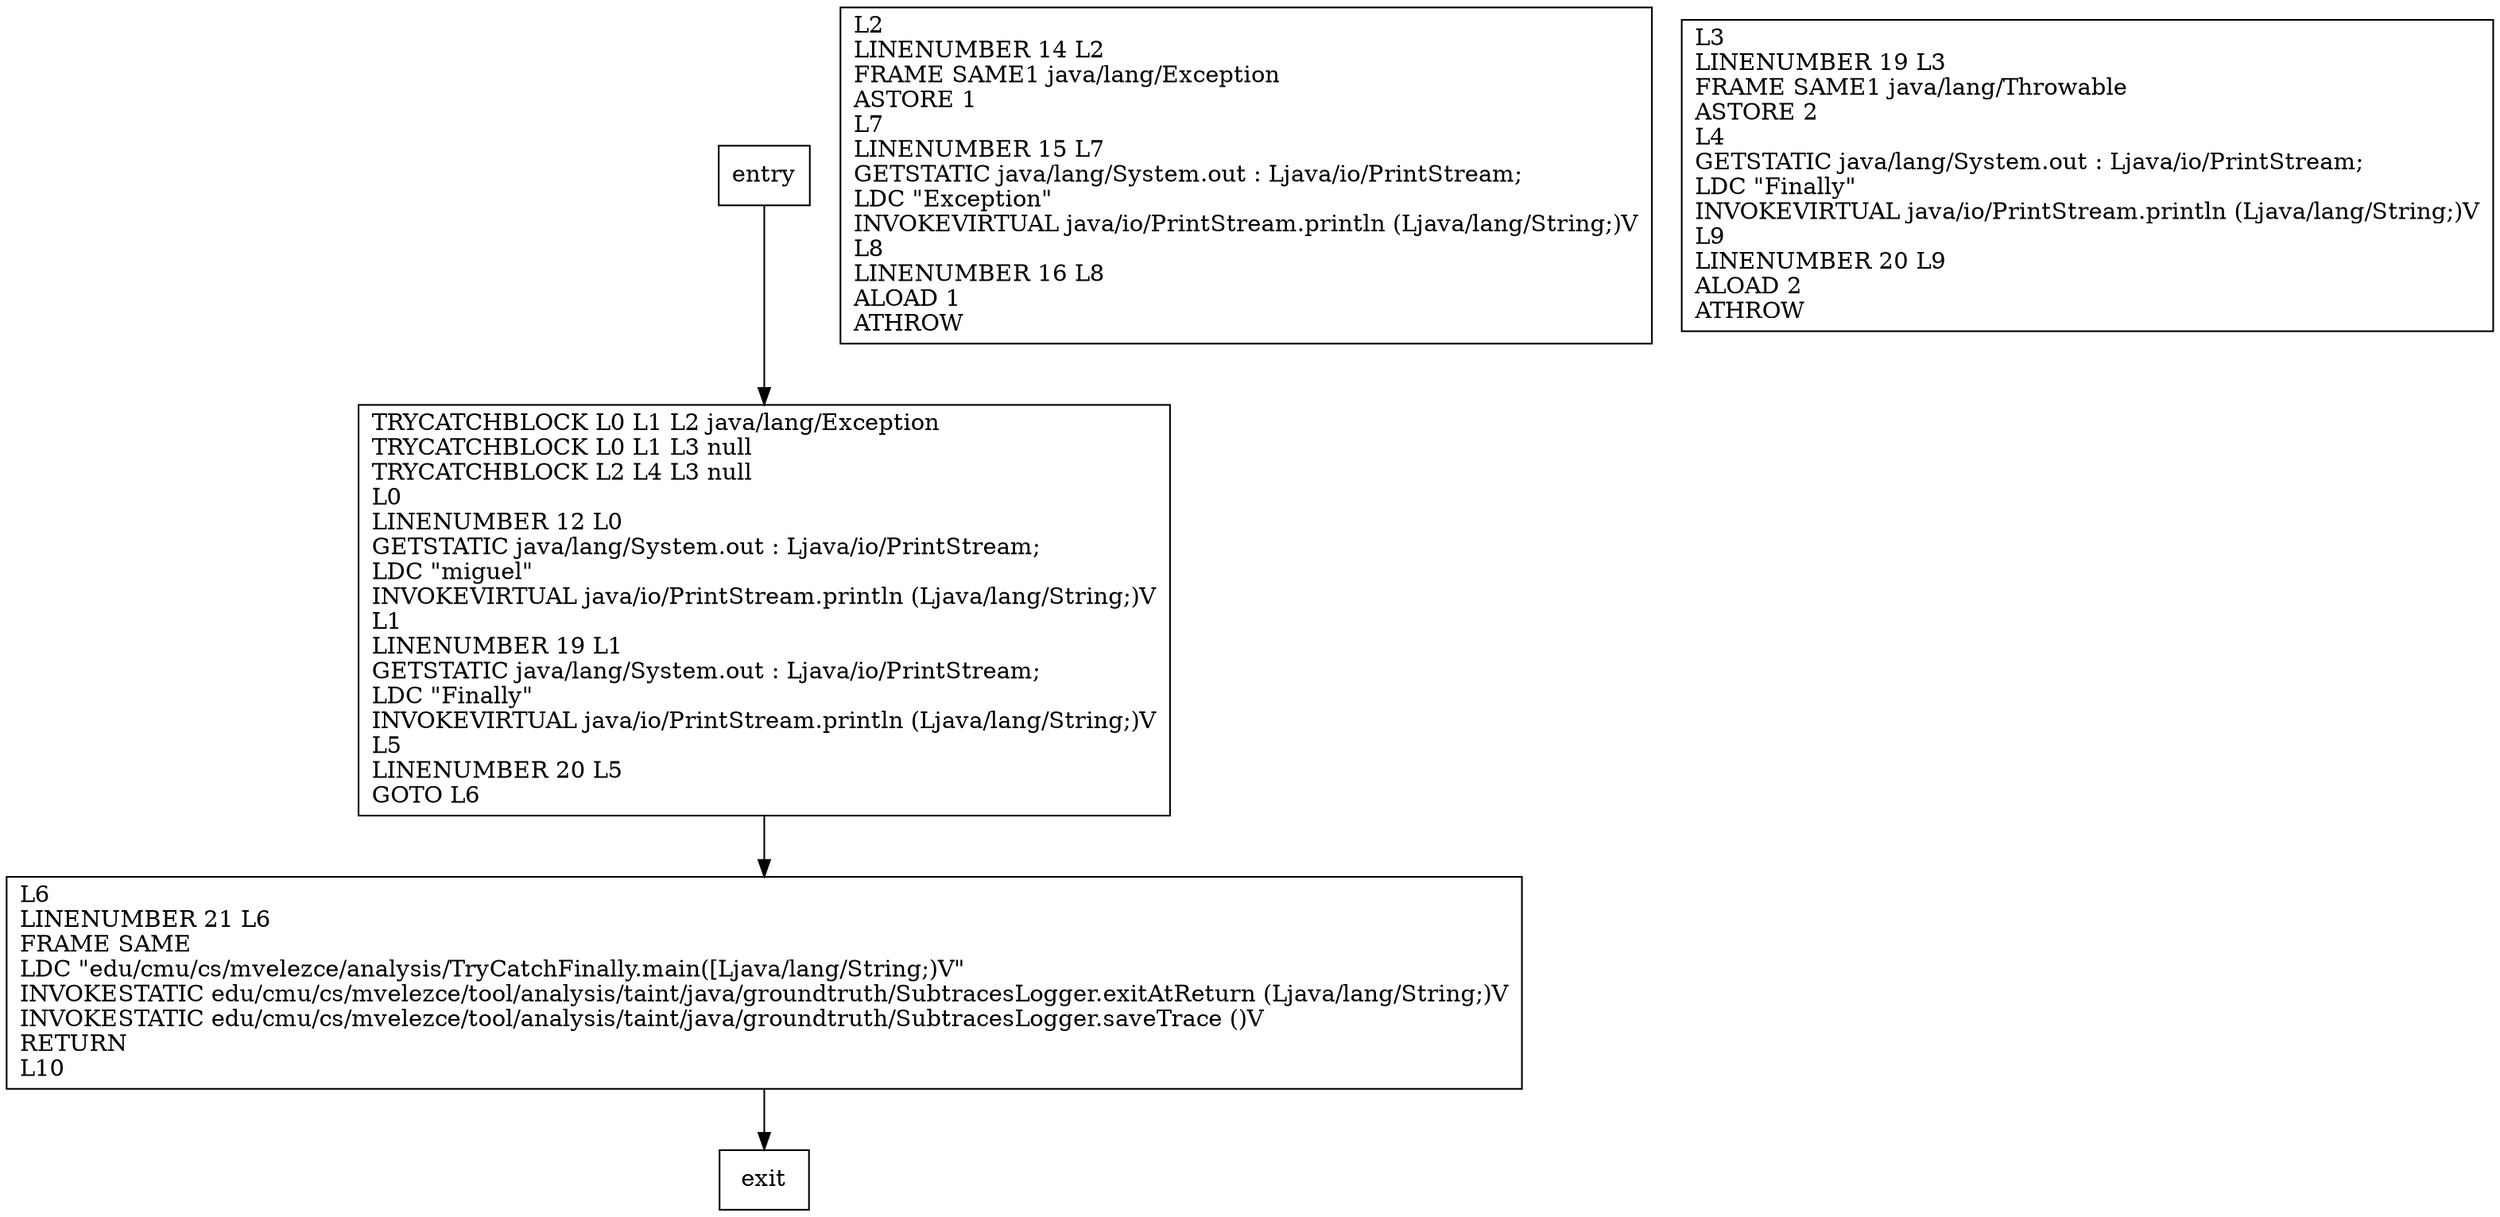 digraph main {
node [shape=record];
624593883 [label="L6\lLINENUMBER 21 L6\lFRAME SAME\lLDC \"edu/cmu/cs/mvelezce/analysis/TryCatchFinally.main([Ljava/lang/String;)V\"\lINVOKESTATIC edu/cmu/cs/mvelezce/tool/analysis/taint/java/groundtruth/SubtracesLogger.exitAtReturn (Ljava/lang/String;)V\lINVOKESTATIC edu/cmu/cs/mvelezce/tool/analysis/taint/java/groundtruth/SubtracesLogger.saveTrace ()V\lRETURN\lL10\l"];
137646750 [label="L2\lLINENUMBER 14 L2\lFRAME SAME1 java/lang/Exception\lASTORE 1\lL7\lLINENUMBER 15 L7\lGETSTATIC java/lang/System.out : Ljava/io/PrintStream;\lLDC \"Exception\"\lINVOKEVIRTUAL java/io/PrintStream.println (Ljava/lang/String;)V\lL8\lLINENUMBER 16 L8\lALOAD 1\lATHROW\l"];
1682894195 [label="TRYCATCHBLOCK L0 L1 L2 java/lang/Exception\lTRYCATCHBLOCK L0 L1 L3 null\lTRYCATCHBLOCK L2 L4 L3 null\lL0\lLINENUMBER 12 L0\lGETSTATIC java/lang/System.out : Ljava/io/PrintStream;\lLDC \"miguel\"\lINVOKEVIRTUAL java/io/PrintStream.println (Ljava/lang/String;)V\lL1\lLINENUMBER 19 L1\lGETSTATIC java/lang/System.out : Ljava/io/PrintStream;\lLDC \"Finally\"\lINVOKEVIRTUAL java/io/PrintStream.println (Ljava/lang/String;)V\lL5\lLINENUMBER 20 L5\lGOTO L6\l"];
1548852644 [label="L3\lLINENUMBER 19 L3\lFRAME SAME1 java/lang/Throwable\lASTORE 2\lL4\lGETSTATIC java/lang/System.out : Ljava/io/PrintStream;\lLDC \"Finally\"\lINVOKEVIRTUAL java/io/PrintStream.println (Ljava/lang/String;)V\lL9\lLINENUMBER 20 L9\lALOAD 2\lATHROW\l"];
entry;
exit;
entry -> 1682894195;
624593883 -> exit;
1682894195 -> 624593883;
}
